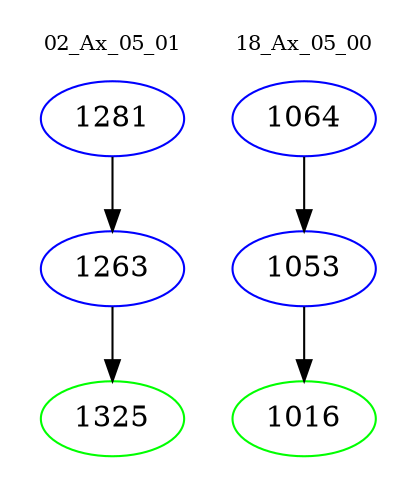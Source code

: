 digraph{
subgraph cluster_0 {
color = white
label = "02_Ax_05_01";
fontsize=10;
T0_1281 [label="1281", color="blue"]
T0_1281 -> T0_1263 [color="black"]
T0_1263 [label="1263", color="blue"]
T0_1263 -> T0_1325 [color="black"]
T0_1325 [label="1325", color="green"]
}
subgraph cluster_1 {
color = white
label = "18_Ax_05_00";
fontsize=10;
T1_1064 [label="1064", color="blue"]
T1_1064 -> T1_1053 [color="black"]
T1_1053 [label="1053", color="blue"]
T1_1053 -> T1_1016 [color="black"]
T1_1016 [label="1016", color="green"]
}
}
